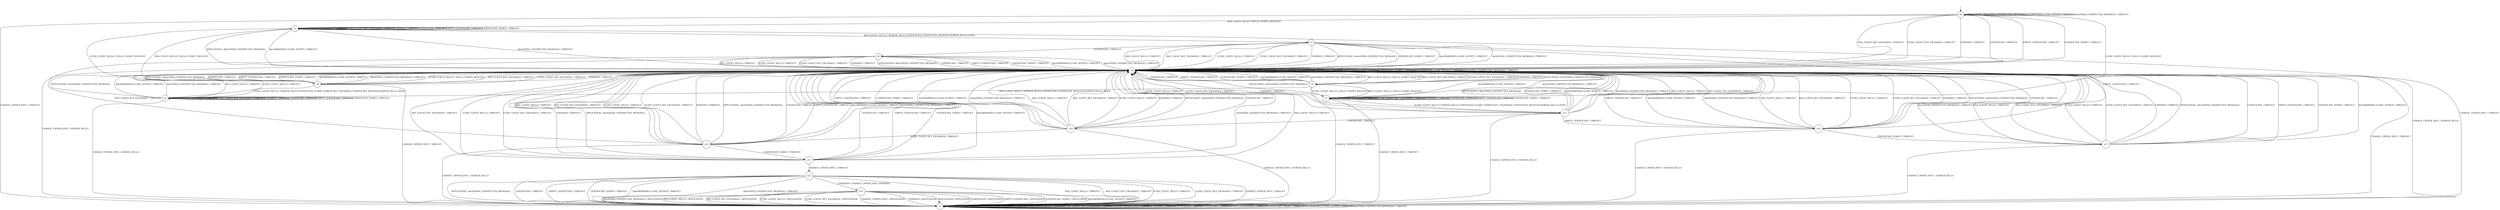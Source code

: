 digraph g {
__start0 [label="" shape="none"];

	s0 [shape="circle" label="s0"];
	s1 [shape="circle" label="s1"];
	s2 [shape="circle" label="s2"];
	s3 [shape="circle" label="s3"];
	s4 [shape="circle" label="s4"];
	s5 [shape="circle" label="s5"];
	s6 [shape="circle" label="s6"];
	s7 [shape="circle" label="s7"];
	s8 [shape="circle" label="s8"];
	s9 [shape="circle" label="s9"];
	s10 [shape="circle" label="s10"];
	s11 [shape="circle" label="s11"];
	s12 [shape="circle" label="s12"];
	s13 [shape="circle" label="s13"];
	s14 [shape="circle" label="s14"];
	s15 [shape="circle" label="s15"];
	s16 [shape="circle" label="s16"];
	s17 [shape="circle" label="s17"];
	s0 -> s2 [label="RSA_CLIENT_HELLO / HELLO_VERIFY_REQUEST"];
	s0 -> s4 [label="RSA_CLIENT_KEY_EXCHANGE / TIMEOUT"];
	s0 -> s7 [label="ECDH_CLIENT_HELLO / HELLO_VERIFY_REQUEST"];
	s0 -> s4 [label="ECDH_CLIENT_KEY_EXCHANGE / TIMEOUT"];
	s0 -> s1 [label="CHANGE_CIPHER_SPEC / TIMEOUT"];
	s0 -> s4 [label="FINISHED / TIMEOUT"];
	s0 -> s0 [label="APPLICATION / Alert(FATAL,UNEXPECTED_MESSAGE)"];
	s0 -> s4 [label="CERTIFICATE / TIMEOUT"];
	s0 -> s4 [label="EMPTY_CERTIFICATE / TIMEOUT"];
	s0 -> s4 [label="CERTIFICATE_VERIFY / TIMEOUT"];
	s0 -> s0 [label="Alert(WARNING,CLOSE_NOTIFY) / TIMEOUT"];
	s0 -> s0 [label="Alert(FATAL,UNEXPECTED_MESSAGE) / TIMEOUT"];
	s1 -> s1 [label="RSA_CLIENT_HELLO / TIMEOUT"];
	s1 -> s1 [label="RSA_CLIENT_KEY_EXCHANGE / TIMEOUT"];
	s1 -> s1 [label="ECDH_CLIENT_HELLO / TIMEOUT"];
	s1 -> s1 [label="ECDH_CLIENT_KEY_EXCHANGE / TIMEOUT"];
	s1 -> s1 [label="CHANGE_CIPHER_SPEC / TIMEOUT"];
	s1 -> s1 [label="FINISHED / TIMEOUT"];
	s1 -> s1 [label="APPLICATION / TIMEOUT"];
	s1 -> s1 [label="CERTIFICATE / TIMEOUT"];
	s1 -> s1 [label="EMPTY_CERTIFICATE / TIMEOUT"];
	s1 -> s1 [label="CERTIFICATE_VERIFY / TIMEOUT"];
	s1 -> s1 [label="Alert(WARNING,CLOSE_NOTIFY) / TIMEOUT"];
	s1 -> s1 [label="Alert(FATAL,UNEXPECTED_MESSAGE) / TIMEOUT"];
	s2 -> s3 [label="RSA_CLIENT_HELLO / SERVER_HELLO,CERTIFICATE,CERTIFICATE_REQUEST,SERVER_HELLO_DONE"];
	s2 -> s2 [label="RSA_CLIENT_KEY_EXCHANGE / TIMEOUT"];
	s2 -> s8 [label="ECDH_CLIENT_HELLO / HELLO_VERIFY_REQUEST"];
	s2 -> s2 [label="ECDH_CLIENT_KEY_EXCHANGE / TIMEOUT"];
	s2 -> s1 [label="CHANGE_CIPHER_SPEC / TIMEOUT"];
	s2 -> s2 [label="FINISHED / TIMEOUT"];
	s2 -> s4 [label="APPLICATION / Alert(FATAL,UNEXPECTED_MESSAGE)"];
	s2 -> s2 [label="CERTIFICATE / TIMEOUT"];
	s2 -> s2 [label="EMPTY_CERTIFICATE / TIMEOUT"];
	s2 -> s2 [label="CERTIFICATE_VERIFY / TIMEOUT"];
	s2 -> s4 [label="Alert(WARNING,CLOSE_NOTIFY) / TIMEOUT"];
	s2 -> s4 [label="Alert(FATAL,UNEXPECTED_MESSAGE) / TIMEOUT"];
	s3 -> s4 [label="RSA_CLIENT_HELLO / TIMEOUT"];
	s3 -> s4 [label="RSA_CLIENT_KEY_EXCHANGE / TIMEOUT"];
	s3 -> s4 [label="ECDH_CLIENT_HELLO / TIMEOUT"];
	s3 -> s4 [label="ECDH_CLIENT_KEY_EXCHANGE / TIMEOUT"];
	s3 -> s1 [label="CHANGE_CIPHER_SPEC / SERVER_HELLO"];
	s3 -> s4 [label="FINISHED / TIMEOUT"];
	s3 -> s4 [label="APPLICATION / Alert(FATAL,UNEXPECTED_MESSAGE)"];
	s3 -> s9 [label="CERTIFICATE / TIMEOUT"];
	s3 -> s14 [label="EMPTY_CERTIFICATE / TIMEOUT"];
	s3 -> s4 [label="CERTIFICATE_VERIFY / TIMEOUT"];
	s3 -> s4 [label="Alert(WARNING,CLOSE_NOTIFY) / TIMEOUT"];
	s3 -> s4 [label="Alert(FATAL,UNEXPECTED_MESSAGE) / TIMEOUT"];
	s4 -> s5 [label="RSA_CLIENT_HELLO / HELLO_VERIFY_REQUEST"];
	s4 -> s4 [label="RSA_CLIENT_KEY_EXCHANGE / TIMEOUT"];
	s4 -> s8 [label="ECDH_CLIENT_HELLO / HELLO_VERIFY_REQUEST"];
	s4 -> s4 [label="ECDH_CLIENT_KEY_EXCHANGE / TIMEOUT"];
	s4 -> s1 [label="CHANGE_CIPHER_SPEC / TIMEOUT"];
	s4 -> s4 [label="FINISHED / TIMEOUT"];
	s4 -> s4 [label="APPLICATION / Alert(FATAL,UNEXPECTED_MESSAGE)"];
	s4 -> s4 [label="CERTIFICATE / TIMEOUT"];
	s4 -> s4 [label="EMPTY_CERTIFICATE / TIMEOUT"];
	s4 -> s4 [label="CERTIFICATE_VERIFY / TIMEOUT"];
	s4 -> s4 [label="Alert(WARNING,CLOSE_NOTIFY) / TIMEOUT"];
	s4 -> s4 [label="Alert(FATAL,UNEXPECTED_MESSAGE) / TIMEOUT"];
	s5 -> s6 [label="RSA_CLIENT_HELLO / SERVER_HELLO,CERTIFICATE,CERTIFICATE_REQUEST,SERVER_HELLO_DONE"];
	s5 -> s4 [label="RSA_CLIENT_KEY_EXCHANGE / TIMEOUT"];
	s5 -> s7 [label="ECDH_CLIENT_HELLO / HELLO_VERIFY_REQUEST"];
	s5 -> s4 [label="ECDH_CLIENT_KEY_EXCHANGE / TIMEOUT"];
	s5 -> s1 [label="CHANGE_CIPHER_SPEC / TIMEOUT"];
	s5 -> s4 [label="FINISHED / TIMEOUT"];
	s5 -> s4 [label="APPLICATION / Alert(FATAL,UNEXPECTED_MESSAGE)"];
	s5 -> s4 [label="CERTIFICATE / TIMEOUT"];
	s5 -> s4 [label="EMPTY_CERTIFICATE / TIMEOUT"];
	s5 -> s4 [label="CERTIFICATE_VERIFY / TIMEOUT"];
	s5 -> s4 [label="Alert(WARNING,CLOSE_NOTIFY) / TIMEOUT"];
	s5 -> s4 [label="Alert(FATAL,UNEXPECTED_MESSAGE) / TIMEOUT"];
	s6 -> s4 [label="RSA_CLIENT_HELLO / TIMEOUT"];
	s6 -> s6 [label="RSA_CLIENT_KEY_EXCHANGE / TIMEOUT"];
	s6 -> s4 [label="ECDH_CLIENT_HELLO / TIMEOUT"];
	s6 -> s6 [label="ECDH_CLIENT_KEY_EXCHANGE / TIMEOUT"];
	s6 -> s1 [label="CHANGE_CIPHER_SPEC / SERVER_HELLO"];
	s6 -> s6 [label="FINISHED / TIMEOUT"];
	s6 -> s4 [label="APPLICATION / Alert(FATAL,UNEXPECTED_MESSAGE)"];
	s6 -> s6 [label="CERTIFICATE / TIMEOUT"];
	s6 -> s6 [label="EMPTY_CERTIFICATE / TIMEOUT"];
	s6 -> s6 [label="CERTIFICATE_VERIFY / TIMEOUT"];
	s6 -> s4 [label="Alert(WARNING,CLOSE_NOTIFY) / TIMEOUT"];
	s6 -> s4 [label="Alert(FATAL,UNEXPECTED_MESSAGE) / TIMEOUT"];
	s7 -> s5 [label="RSA_CLIENT_HELLO / HELLO_VERIFY_REQUEST"];
	s7 -> s7 [label="RSA_CLIENT_KEY_EXCHANGE / TIMEOUT"];
	s7 -> s15 [label="ECDH_CLIENT_HELLO / SERVER_HELLO,CERTIFICATE,ECDHE_SERVER_KEY_EXCHANGE,CERTIFICATE_REQUEST,SERVER_HELLO_DONE"];
	s7 -> s7 [label="ECDH_CLIENT_KEY_EXCHANGE / TIMEOUT"];
	s7 -> s1 [label="CHANGE_CIPHER_SPEC / TIMEOUT"];
	s7 -> s7 [label="FINISHED / TIMEOUT"];
	s7 -> s4 [label="APPLICATION / Alert(FATAL,UNEXPECTED_MESSAGE)"];
	s7 -> s7 [label="CERTIFICATE / TIMEOUT"];
	s7 -> s7 [label="EMPTY_CERTIFICATE / TIMEOUT"];
	s7 -> s7 [label="CERTIFICATE_VERIFY / TIMEOUT"];
	s7 -> s4 [label="Alert(WARNING,CLOSE_NOTIFY) / TIMEOUT"];
	s7 -> s4 [label="Alert(FATAL,UNEXPECTED_MESSAGE) / TIMEOUT"];
	s8 -> s2 [label="RSA_CLIENT_HELLO / HELLO_VERIFY_REQUEST"];
	s8 -> s4 [label="RSA_CLIENT_KEY_EXCHANGE / TIMEOUT"];
	s8 -> s6 [label="ECDH_CLIENT_HELLO / SERVER_HELLO,CERTIFICATE,ECDHE_SERVER_KEY_EXCHANGE,CERTIFICATE_REQUEST,SERVER_HELLO_DONE"];
	s8 -> s4 [label="ECDH_CLIENT_KEY_EXCHANGE / TIMEOUT"];
	s8 -> s1 [label="CHANGE_CIPHER_SPEC / TIMEOUT"];
	s8 -> s4 [label="FINISHED / TIMEOUT"];
	s8 -> s4 [label="APPLICATION / Alert(FATAL,UNEXPECTED_MESSAGE)"];
	s8 -> s4 [label="CERTIFICATE / TIMEOUT"];
	s8 -> s4 [label="EMPTY_CERTIFICATE / TIMEOUT"];
	s8 -> s4 [label="CERTIFICATE_VERIFY / TIMEOUT"];
	s8 -> s4 [label="Alert(WARNING,CLOSE_NOTIFY) / TIMEOUT"];
	s8 -> s4 [label="Alert(FATAL,UNEXPECTED_MESSAGE) / TIMEOUT"];
	s9 -> s4 [label="RSA_CLIENT_HELLO / TIMEOUT"];
	s9 -> s10 [label="RSA_CLIENT_KEY_EXCHANGE / TIMEOUT"];
	s9 -> s4 [label="ECDH_CLIENT_HELLO / TIMEOUT"];
	s9 -> s4 [label="ECDH_CLIENT_KEY_EXCHANGE / TIMEOUT"];
	s9 -> s1 [label="CHANGE_CIPHER_SPEC / SERVER_HELLO"];
	s9 -> s4 [label="FINISHED / TIMEOUT"];
	s9 -> s4 [label="APPLICATION / Alert(FATAL,UNEXPECTED_MESSAGE)"];
	s9 -> s4 [label="CERTIFICATE / TIMEOUT"];
	s9 -> s4 [label="EMPTY_CERTIFICATE / TIMEOUT"];
	s9 -> s4 [label="CERTIFICATE_VERIFY / TIMEOUT"];
	s9 -> s4 [label="Alert(WARNING,CLOSE_NOTIFY) / TIMEOUT"];
	s9 -> s4 [label="Alert(FATAL,UNEXPECTED_MESSAGE) / TIMEOUT"];
	s10 -> s4 [label="RSA_CLIENT_HELLO / TIMEOUT"];
	s10 -> s4 [label="RSA_CLIENT_KEY_EXCHANGE / TIMEOUT"];
	s10 -> s4 [label="ECDH_CLIENT_HELLO / TIMEOUT"];
	s10 -> s4 [label="ECDH_CLIENT_KEY_EXCHANGE / TIMEOUT"];
	s10 -> s1 [label="CHANGE_CIPHER_SPEC / SERVER_HELLO"];
	s10 -> s4 [label="FINISHED / TIMEOUT"];
	s10 -> s4 [label="APPLICATION / Alert(FATAL,UNEXPECTED_MESSAGE)"];
	s10 -> s4 [label="CERTIFICATE / TIMEOUT"];
	s10 -> s4 [label="EMPTY_CERTIFICATE / TIMEOUT"];
	s10 -> s11 [label="CERTIFICATE_VERIFY / TIMEOUT"];
	s10 -> s4 [label="Alert(WARNING,CLOSE_NOTIFY) / TIMEOUT"];
	s10 -> s4 [label="Alert(FATAL,UNEXPECTED_MESSAGE) / TIMEOUT"];
	s11 -> s4 [label="RSA_CLIENT_HELLO / TIMEOUT"];
	s11 -> s4 [label="RSA_CLIENT_KEY_EXCHANGE / TIMEOUT"];
	s11 -> s4 [label="ECDH_CLIENT_HELLO / TIMEOUT"];
	s11 -> s4 [label="ECDH_CLIENT_KEY_EXCHANGE / TIMEOUT"];
	s11 -> s12 [label="CHANGE_CIPHER_SPEC / TIMEOUT"];
	s11 -> s4 [label="FINISHED / TIMEOUT"];
	s11 -> s4 [label="APPLICATION / Alert(FATAL,UNEXPECTED_MESSAGE)"];
	s11 -> s4 [label="CERTIFICATE / TIMEOUT"];
	s11 -> s4 [label="EMPTY_CERTIFICATE / TIMEOUT"];
	s11 -> s4 [label="CERTIFICATE_VERIFY / TIMEOUT"];
	s11 -> s4 [label="Alert(WARNING,CLOSE_NOTIFY) / TIMEOUT"];
	s11 -> s4 [label="Alert(FATAL,UNEXPECTED_MESSAGE) / TIMEOUT"];
	s12 -> s1 [label="RSA_CLIENT_HELLO / TIMEOUT"];
	s12 -> s1 [label="RSA_CLIENT_KEY_EXCHANGE / TIMEOUT"];
	s12 -> s1 [label="ECDH_CLIENT_HELLO / TIMEOUT"];
	s12 -> s1 [label="ECDH_CLIENT_KEY_EXCHANGE / TIMEOUT"];
	s12 -> s1 [label="CHANGE_CIPHER_SPEC / TIMEOUT"];
	s12 -> s13 [label="FINISHED / CHANGE_CIPHER_SPEC,FINISHED"];
	s12 -> s1 [label="APPLICATION / Alert(FATAL,UNEXPECTED_MESSAGE)"];
	s12 -> s1 [label="CERTIFICATE / TIMEOUT"];
	s12 -> s1 [label="EMPTY_CERTIFICATE / TIMEOUT"];
	s12 -> s1 [label="CERTIFICATE_VERIFY / TIMEOUT"];
	s12 -> s1 [label="Alert(WARNING,CLOSE_NOTIFY) / TIMEOUT"];
	s12 -> s1 [label="Alert(FATAL,UNEXPECTED_MESSAGE) / TIMEOUT"];
	s13 -> s1 [label="RSA_CLIENT_HELLO / APPLICATION"];
	s13 -> s1 [label="RSA_CLIENT_KEY_EXCHANGE / APPLICATION"];
	s13 -> s1 [label="ECDH_CLIENT_HELLO / APPLICATION"];
	s13 -> s1 [label="ECDH_CLIENT_KEY_EXCHANGE / APPLICATION"];
	s13 -> s1 [label="CHANGE_CIPHER_SPEC / APPLICATION"];
	s13 -> s1 [label="FINISHED / APPLICATION"];
	s13 -> s1 [label="APPLICATION / APPLICATION"];
	s13 -> s1 [label="CERTIFICATE / APPLICATION"];
	s13 -> s1 [label="EMPTY_CERTIFICATE / APPLICATION"];
	s13 -> s1 [label="CERTIFICATE_VERIFY / APPLICATION"];
	s13 -> s1 [label="Alert(WARNING,CLOSE_NOTIFY) / TIMEOUT"];
	s13 -> s1 [label="Alert(FATAL,UNEXPECTED_MESSAGE) / APPLICATION"];
	s14 -> s4 [label="RSA_CLIENT_HELLO / TIMEOUT"];
	s14 -> s4 [label="RSA_CLIENT_KEY_EXCHANGE / TIMEOUT"];
	s14 -> s4 [label="ECDH_CLIENT_HELLO / TIMEOUT"];
	s14 -> s4 [label="ECDH_CLIENT_KEY_EXCHANGE / TIMEOUT"];
	s14 -> s1 [label="CHANGE_CIPHER_SPEC / SERVER_HELLO"];
	s14 -> s4 [label="FINISHED / TIMEOUT"];
	s14 -> s4 [label="APPLICATION / Alert(FATAL,UNEXPECTED_MESSAGE)"];
	s14 -> s4 [label="CERTIFICATE / TIMEOUT"];
	s14 -> s4 [label="EMPTY_CERTIFICATE / TIMEOUT"];
	s14 -> s17 [label="CERTIFICATE_VERIFY / TIMEOUT"];
	s14 -> s4 [label="Alert(WARNING,CLOSE_NOTIFY) / TIMEOUT"];
	s14 -> s4 [label="Alert(FATAL,UNEXPECTED_MESSAGE) / TIMEOUT"];
	s15 -> s4 [label="RSA_CLIENT_HELLO / TIMEOUT"];
	s15 -> s4 [label="RSA_CLIENT_KEY_EXCHANGE / TIMEOUT"];
	s15 -> s4 [label="ECDH_CLIENT_HELLO / TIMEOUT"];
	s15 -> s4 [label="ECDH_CLIENT_KEY_EXCHANGE / TIMEOUT"];
	s15 -> s1 [label="CHANGE_CIPHER_SPEC / SERVER_HELLO"];
	s15 -> s4 [label="FINISHED / TIMEOUT"];
	s15 -> s4 [label="APPLICATION / Alert(FATAL,UNEXPECTED_MESSAGE)"];
	s15 -> s16 [label="CERTIFICATE / TIMEOUT"];
	s15 -> s14 [label="EMPTY_CERTIFICATE / TIMEOUT"];
	s15 -> s4 [label="CERTIFICATE_VERIFY / TIMEOUT"];
	s15 -> s4 [label="Alert(WARNING,CLOSE_NOTIFY) / TIMEOUT"];
	s15 -> s4 [label="Alert(FATAL,UNEXPECTED_MESSAGE) / TIMEOUT"];
	s16 -> s4 [label="RSA_CLIENT_HELLO / TIMEOUT"];
	s16 -> s4 [label="RSA_CLIENT_KEY_EXCHANGE / TIMEOUT"];
	s16 -> s4 [label="ECDH_CLIENT_HELLO / TIMEOUT"];
	s16 -> s10 [label="ECDH_CLIENT_KEY_EXCHANGE / TIMEOUT"];
	s16 -> s1 [label="CHANGE_CIPHER_SPEC / SERVER_HELLO"];
	s16 -> s4 [label="FINISHED / TIMEOUT"];
	s16 -> s4 [label="APPLICATION / Alert(FATAL,UNEXPECTED_MESSAGE)"];
	s16 -> s4 [label="CERTIFICATE / TIMEOUT"];
	s16 -> s4 [label="EMPTY_CERTIFICATE / TIMEOUT"];
	s16 -> s4 [label="CERTIFICATE_VERIFY / TIMEOUT"];
	s16 -> s4 [label="Alert(WARNING,CLOSE_NOTIFY) / TIMEOUT"];
	s16 -> s4 [label="Alert(FATAL,UNEXPECTED_MESSAGE) / TIMEOUT"];
	s17 -> s4 [label="RSA_CLIENT_HELLO / TIMEOUT"];
	s17 -> s4 [label="RSA_CLIENT_KEY_EXCHANGE / TIMEOUT"];
	s17 -> s4 [label="ECDH_CLIENT_HELLO / TIMEOUT"];
	s17 -> s4 [label="ECDH_CLIENT_KEY_EXCHANGE / TIMEOUT"];
	s17 -> s1 [label="CHANGE_CIPHER_SPEC / SERVER_HELLO"];
	s17 -> s4 [label="FINISHED / TIMEOUT"];
	s17 -> s4 [label="APPLICATION / Alert(FATAL,UNEXPECTED_MESSAGE)"];
	s17 -> s4 [label="CERTIFICATE / TIMEOUT"];
	s17 -> s4 [label="EMPTY_CERTIFICATE / TIMEOUT"];
	s17 -> s4 [label="CERTIFICATE_VERIFY / TIMEOUT"];
	s17 -> s4 [label="Alert(WARNING,CLOSE_NOTIFY) / TIMEOUT"];
	s17 -> s4 [label="Alert(FATAL,UNEXPECTED_MESSAGE) / TIMEOUT"];

__start0 -> s0;
}
